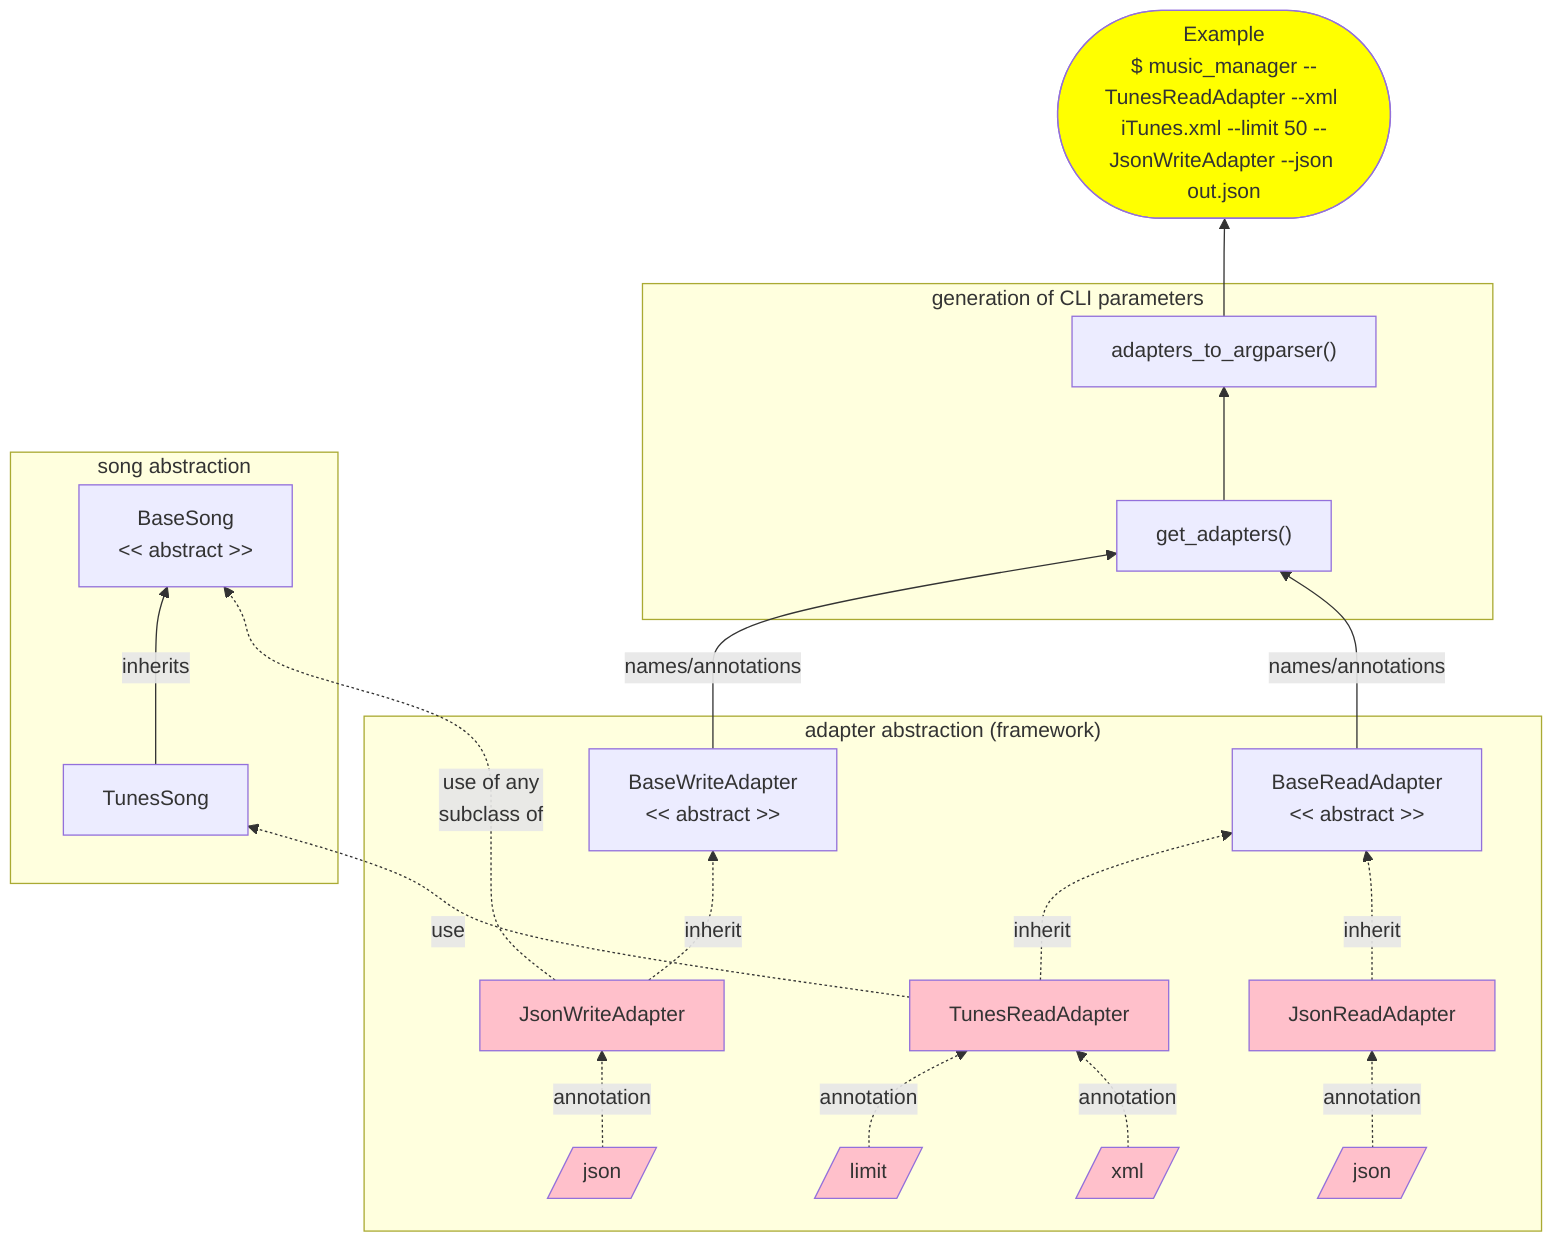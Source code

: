 flowchart BT

subgraph "adapter abstraction (framework)"
    JsonReadAdapter -. inherit .-> bra
    jsonread[/json/] -. annotation .-> JsonReadAdapter
    TunesReadAdapter -. inherit .-> bra
    JsonWriteAdapter -. inherit .-> bwa
    jsonwrite[/json/] -. annotation .-> JsonWriteAdapter
    xml[/xml/] -. annotation .-> TunesReadAdapter
    limit[/limit/] -. annotation .-> TunesReadAdapter
end
bra["BaseReadAdapter\n<< abstract >>"] -- names/annotations --> ga
bwa["BaseWriteAdapter\n<< abstract >>"] -- names/annotations --> ga

JsonWriteAdapter -. use of any\nsubclass of .-> bs["BaseSong\n<< abstract >>"]

subgraph generation of CLI parameters
    ga["get_adapters()"] --> ata["adapters_to_argparser()"]
end
ata --> cli(["Example\n$ music_manager --TunesReadAdapter --xml iTunes.xml --limit 50 --JsonWriteAdapter --json out.json"]) 

subgraph song abstraction
TunesReadAdapter -. use .-> TunesSong
TunesSong -->|inherits| bs
end

style JsonReadAdapter fill:pink
style TunesReadAdapter fill:pink
style JsonWriteAdapter fill:pink
style jsonread fill:pink
style jsonwrite fill:pink
style xml fill:pink
style limit fill:pink
style cli fill:yellow